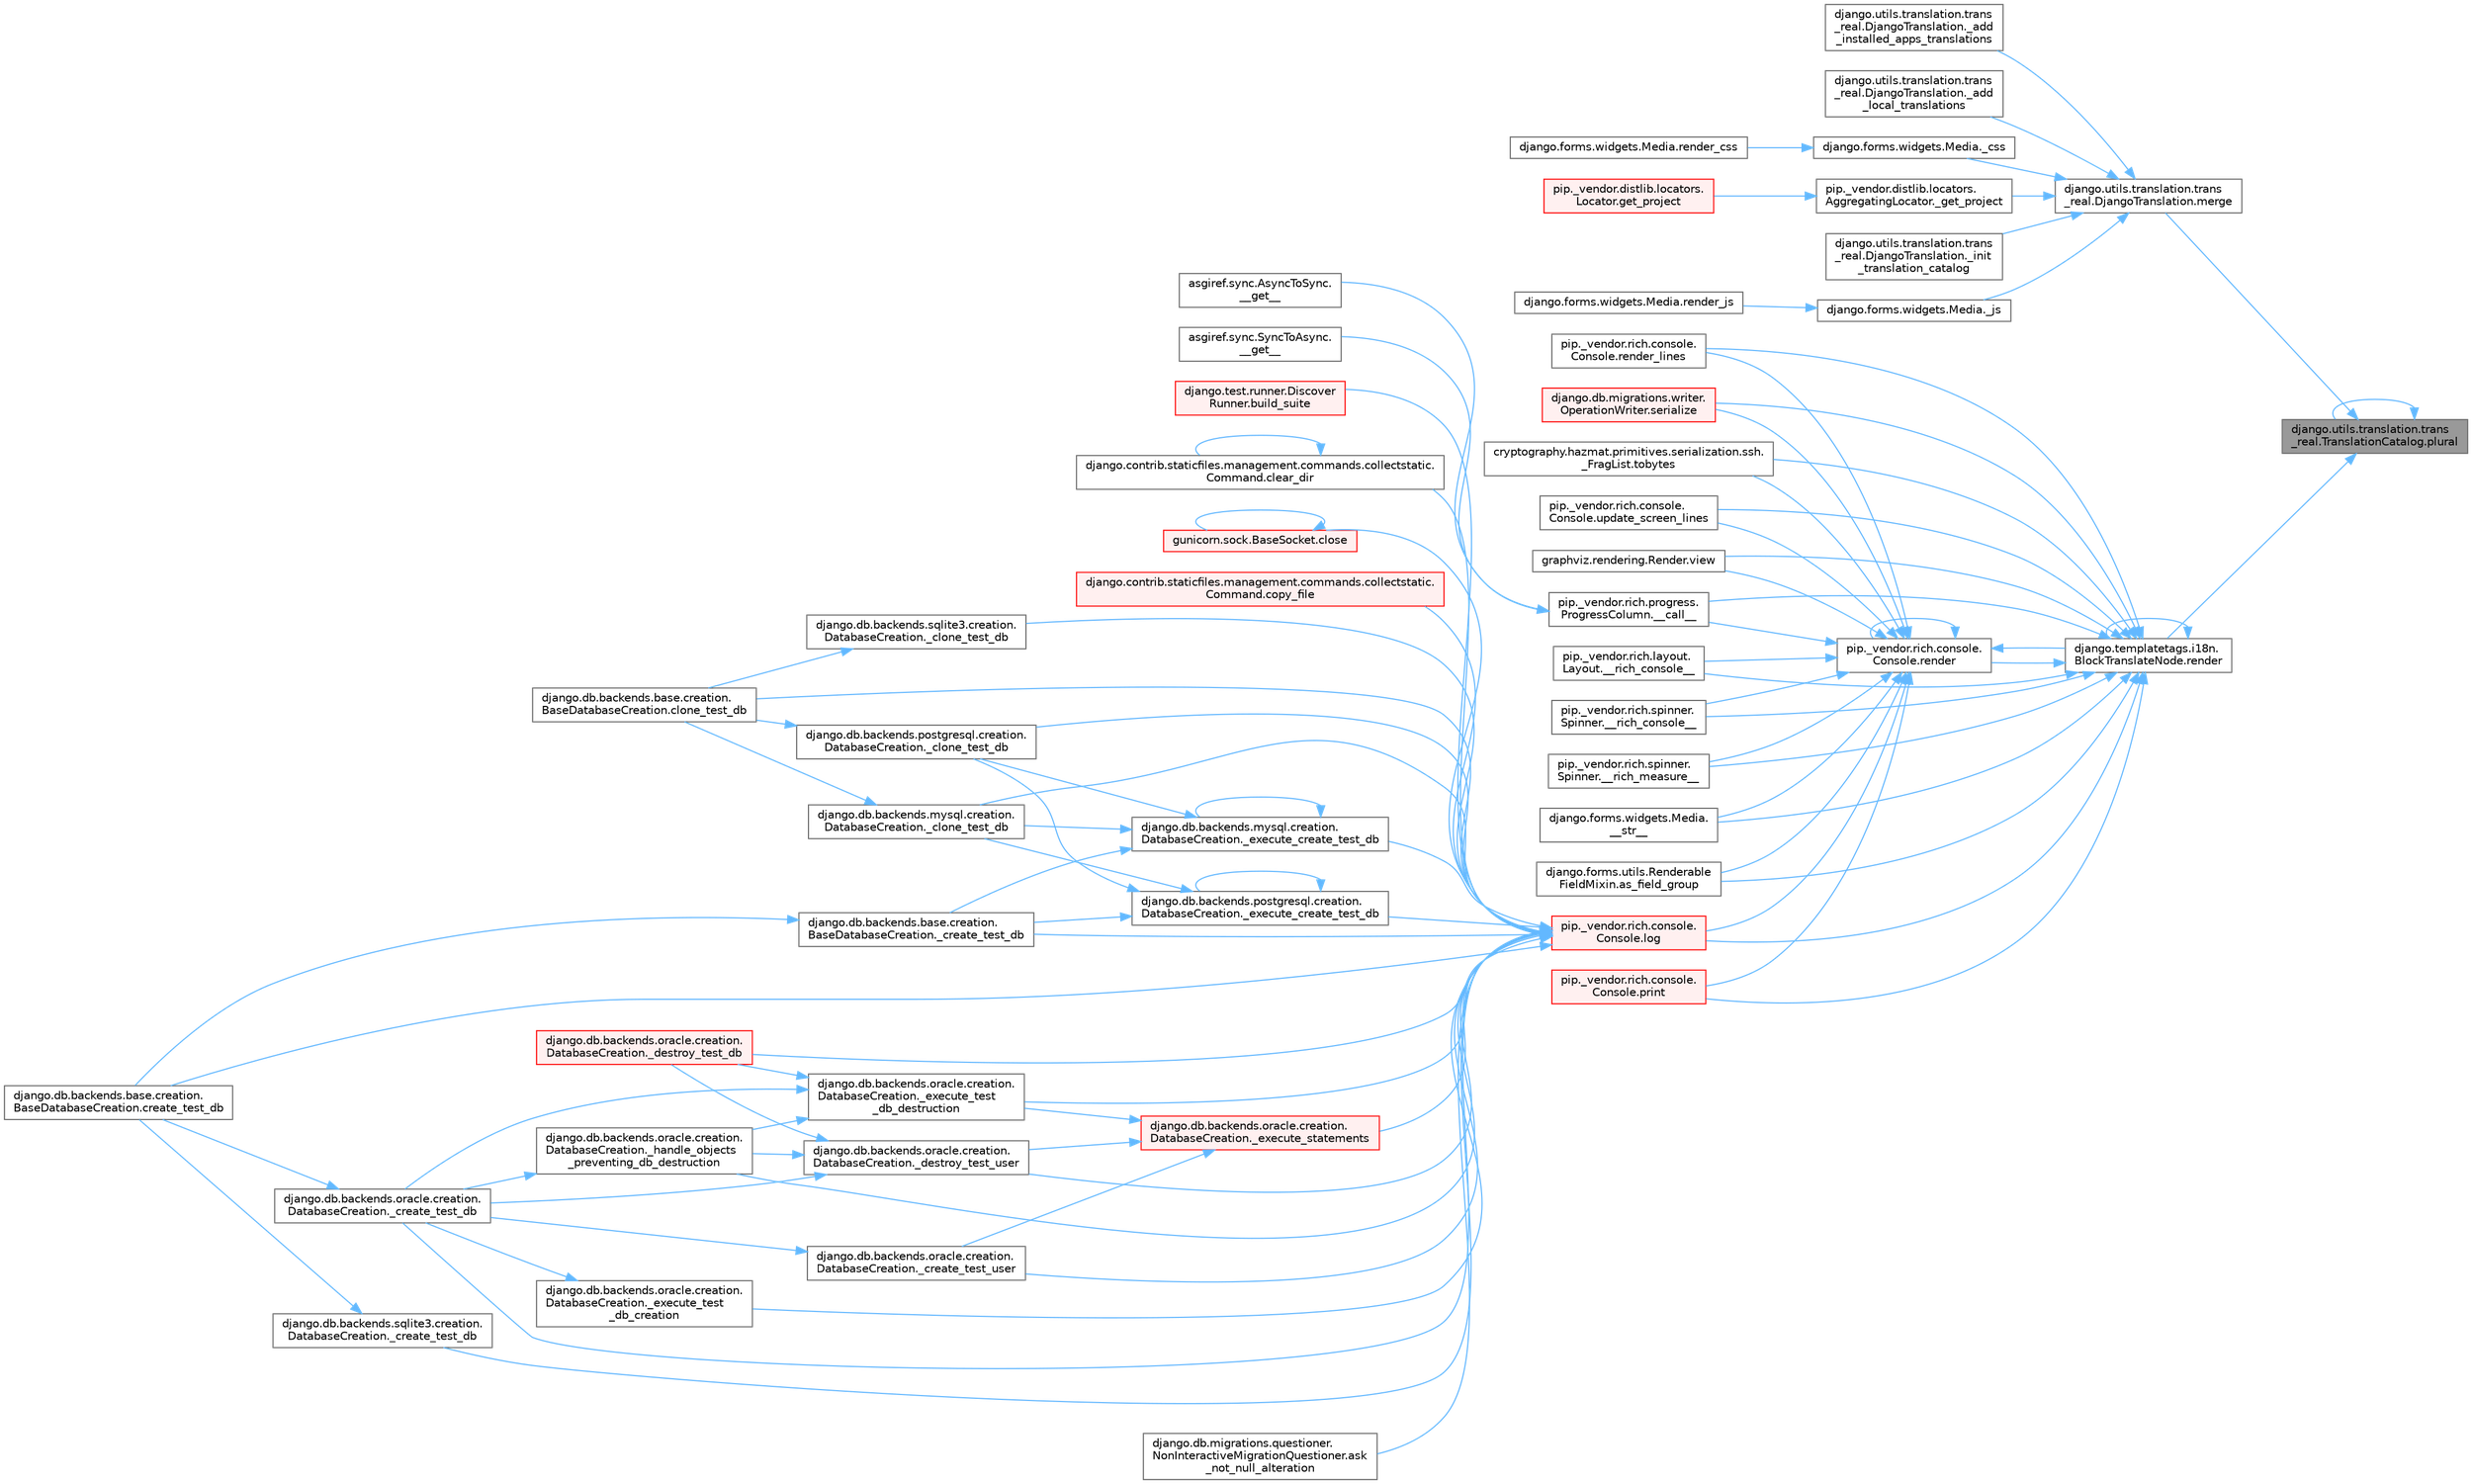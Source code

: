 digraph "django.utils.translation.trans_real.TranslationCatalog.plural"
{
 // LATEX_PDF_SIZE
  bgcolor="transparent";
  edge [fontname=Helvetica,fontsize=10,labelfontname=Helvetica,labelfontsize=10];
  node [fontname=Helvetica,fontsize=10,shape=box,height=0.2,width=0.4];
  rankdir="RL";
  Node1 [id="Node000001",label="django.utils.translation.trans\l_real.TranslationCatalog.plural",height=0.2,width=0.4,color="gray40", fillcolor="grey60", style="filled", fontcolor="black",tooltip=" "];
  Node1 -> Node2 [id="edge1_Node000001_Node000002",dir="back",color="steelblue1",style="solid",tooltip=" "];
  Node2 [id="Node000002",label="django.utils.translation.trans\l_real.DjangoTranslation.merge",height=0.2,width=0.4,color="grey40", fillcolor="white", style="filled",URL="$classdjango_1_1utils_1_1translation_1_1trans__real_1_1_django_translation.html#af7885f4e9dfdc1a9b2b255ffe0e105c3",tooltip=" "];
  Node2 -> Node3 [id="edge2_Node000002_Node000003",dir="back",color="steelblue1",style="solid",tooltip=" "];
  Node3 [id="Node000003",label="django.utils.translation.trans\l_real.DjangoTranslation._add\l_installed_apps_translations",height=0.2,width=0.4,color="grey40", fillcolor="white", style="filled",URL="$classdjango_1_1utils_1_1translation_1_1trans__real_1_1_django_translation.html#a5a47fc4853ec73246fdc076e9a87158e",tooltip=" "];
  Node2 -> Node4 [id="edge3_Node000002_Node000004",dir="back",color="steelblue1",style="solid",tooltip=" "];
  Node4 [id="Node000004",label="django.utils.translation.trans\l_real.DjangoTranslation._add\l_local_translations",height=0.2,width=0.4,color="grey40", fillcolor="white", style="filled",URL="$classdjango_1_1utils_1_1translation_1_1trans__real_1_1_django_translation.html#acbc786c0cc0819bcc2d7636689738435",tooltip=" "];
  Node2 -> Node5 [id="edge4_Node000002_Node000005",dir="back",color="steelblue1",style="solid",tooltip=" "];
  Node5 [id="Node000005",label="django.forms.widgets.Media._css",height=0.2,width=0.4,color="grey40", fillcolor="white", style="filled",URL="$classdjango_1_1forms_1_1widgets_1_1_media.html#a11d01297239b0eaf14760a135c8834c3",tooltip=" "];
  Node5 -> Node6 [id="edge5_Node000005_Node000006",dir="back",color="steelblue1",style="solid",tooltip=" "];
  Node6 [id="Node000006",label="django.forms.widgets.Media.render_css",height=0.2,width=0.4,color="grey40", fillcolor="white", style="filled",URL="$classdjango_1_1forms_1_1widgets_1_1_media.html#a9038b13f2ab02aa2863a32e39f41b272",tooltip=" "];
  Node2 -> Node7 [id="edge6_Node000002_Node000007",dir="back",color="steelblue1",style="solid",tooltip=" "];
  Node7 [id="Node000007",label="pip._vendor.distlib.locators.\lAggregatingLocator._get_project",height=0.2,width=0.4,color="grey40", fillcolor="white", style="filled",URL="$classpip_1_1__vendor_1_1distlib_1_1locators_1_1_aggregating_locator.html#a780437b5716944400153562bc0008b8c",tooltip=" "];
  Node7 -> Node8 [id="edge7_Node000007_Node000008",dir="back",color="steelblue1",style="solid",tooltip=" "];
  Node8 [id="Node000008",label="pip._vendor.distlib.locators.\lLocator.get_project",height=0.2,width=0.4,color="red", fillcolor="#FFF0F0", style="filled",URL="$classpip_1_1__vendor_1_1distlib_1_1locators_1_1_locator.html#a14b49f16a55d384842037850d5224ce8",tooltip=" "];
  Node2 -> Node3185 [id="edge8_Node000002_Node003185",dir="back",color="steelblue1",style="solid",tooltip=" "];
  Node3185 [id="Node003185",label="django.utils.translation.trans\l_real.DjangoTranslation._init\l_translation_catalog",height=0.2,width=0.4,color="grey40", fillcolor="white", style="filled",URL="$classdjango_1_1utils_1_1translation_1_1trans__real_1_1_django_translation.html#a39d36eebfcbb20e867abb1d0cb850d31",tooltip=" "];
  Node2 -> Node3186 [id="edge9_Node000002_Node003186",dir="back",color="steelblue1",style="solid",tooltip=" "];
  Node3186 [id="Node003186",label="django.forms.widgets.Media._js",height=0.2,width=0.4,color="grey40", fillcolor="white", style="filled",URL="$classdjango_1_1forms_1_1widgets_1_1_media.html#abdf337fa8a201c91276aa4ce5d9ded28",tooltip=" "];
  Node3186 -> Node3187 [id="edge10_Node003186_Node003187",dir="back",color="steelblue1",style="solid",tooltip=" "];
  Node3187 [id="Node003187",label="django.forms.widgets.Media.render_js",height=0.2,width=0.4,color="grey40", fillcolor="white", style="filled",URL="$classdjango_1_1forms_1_1widgets_1_1_media.html#a826a2c9273992cf8a9a132453218d6e3",tooltip=" "];
  Node1 -> Node1 [id="edge11_Node000001_Node000001",dir="back",color="steelblue1",style="solid",tooltip=" "];
  Node1 -> Node832 [id="edge12_Node000001_Node000832",dir="back",color="steelblue1",style="solid",tooltip=" "];
  Node832 [id="Node000832",label="django.templatetags.i18n.\lBlockTranslateNode.render",height=0.2,width=0.4,color="grey40", fillcolor="white", style="filled",URL="$classdjango_1_1templatetags_1_1i18n_1_1_block_translate_node.html#aaf05bebfd02c1c4b676387ada0357832",tooltip=" "];
  Node832 -> Node466 [id="edge13_Node000832_Node000466",dir="back",color="steelblue1",style="solid",tooltip=" "];
  Node466 [id="Node000466",label="pip._vendor.rich.progress.\lProgressColumn.__call__",height=0.2,width=0.4,color="grey40", fillcolor="white", style="filled",URL="$classpip_1_1__vendor_1_1rich_1_1progress_1_1_progress_column.html#ae0c399be74222f949edb0fa5324cf6ea",tooltip=" "];
  Node466 -> Node150 [id="edge14_Node000466_Node000150",dir="back",color="steelblue1",style="solid",tooltip=" "];
  Node150 [id="Node000150",label="asgiref.sync.AsyncToSync.\l__get__",height=0.2,width=0.4,color="grey40", fillcolor="white", style="filled",URL="$classasgiref_1_1sync_1_1_async_to_sync.html#a23e9ef7a73da98dad9e3f4e65846969b",tooltip=" "];
  Node466 -> Node151 [id="edge15_Node000466_Node000151",dir="back",color="steelblue1",style="solid",tooltip=" "];
  Node151 [id="Node000151",label="asgiref.sync.SyncToAsync.\l__get__",height=0.2,width=0.4,color="grey40", fillcolor="white", style="filled",URL="$classasgiref_1_1sync_1_1_sync_to_async.html#aebdfbe3f01079a529fd2f39810597381",tooltip=" "];
  Node832 -> Node467 [id="edge16_Node000832_Node000467",dir="back",color="steelblue1",style="solid",tooltip=" "];
  Node467 [id="Node000467",label="pip._vendor.rich.layout.\lLayout.__rich_console__",height=0.2,width=0.4,color="grey40", fillcolor="white", style="filled",URL="$classpip_1_1__vendor_1_1rich_1_1layout_1_1_layout.html#ac39cb3d17d2b0324ee1b0dada41a3ebd",tooltip=" "];
  Node832 -> Node468 [id="edge17_Node000832_Node000468",dir="back",color="steelblue1",style="solid",tooltip=" "];
  Node468 [id="Node000468",label="pip._vendor.rich.spinner.\lSpinner.__rich_console__",height=0.2,width=0.4,color="grey40", fillcolor="white", style="filled",URL="$classpip_1_1__vendor_1_1rich_1_1spinner_1_1_spinner.html#a6883d8dced19ac48d4dfc74f776357fd",tooltip=" "];
  Node832 -> Node469 [id="edge18_Node000832_Node000469",dir="back",color="steelblue1",style="solid",tooltip=" "];
  Node469 [id="Node000469",label="pip._vendor.rich.spinner.\lSpinner.__rich_measure__",height=0.2,width=0.4,color="grey40", fillcolor="white", style="filled",URL="$classpip_1_1__vendor_1_1rich_1_1spinner_1_1_spinner.html#a89745682c823c44a31bae8e8d07869f5",tooltip=" "];
  Node832 -> Node470 [id="edge19_Node000832_Node000470",dir="back",color="steelblue1",style="solid",tooltip=" "];
  Node470 [id="Node000470",label="django.forms.widgets.Media.\l__str__",height=0.2,width=0.4,color="grey40", fillcolor="white", style="filled",URL="$classdjango_1_1forms_1_1widgets_1_1_media.html#ae1651710548a7d9f14f036d035012d21",tooltip=" "];
  Node832 -> Node471 [id="edge20_Node000832_Node000471",dir="back",color="steelblue1",style="solid",tooltip=" "];
  Node471 [id="Node000471",label="django.forms.utils.Renderable\lFieldMixin.as_field_group",height=0.2,width=0.4,color="grey40", fillcolor="white", style="filled",URL="$classdjango_1_1forms_1_1utils_1_1_renderable_field_mixin.html#a1e9a1b4f790ea694431554267fd5d74c",tooltip=" "];
  Node832 -> Node472 [id="edge21_Node000832_Node000472",dir="back",color="steelblue1",style="solid",tooltip=" "];
  Node472 [id="Node000472",label="pip._vendor.rich.console.\lConsole.log",height=0.2,width=0.4,color="red", fillcolor="#FFF0F0", style="filled",URL="$classpip_1_1__vendor_1_1rich_1_1console_1_1_console.html#af9c77e39f9413fc2b134c60cfa23b0f1",tooltip=" "];
  Node472 -> Node473 [id="edge22_Node000472_Node000473",dir="back",color="steelblue1",style="solid",tooltip=" "];
  Node473 [id="Node000473",label="django.db.backends.mysql.creation.\lDatabaseCreation._clone_test_db",height=0.2,width=0.4,color="grey40", fillcolor="white", style="filled",URL="$classdjango_1_1db_1_1backends_1_1mysql_1_1creation_1_1_database_creation.html#ab4d99b6a9b6a81141d0fba9440d91619",tooltip=" "];
  Node473 -> Node474 [id="edge23_Node000473_Node000474",dir="back",color="steelblue1",style="solid",tooltip=" "];
  Node474 [id="Node000474",label="django.db.backends.base.creation.\lBaseDatabaseCreation.clone_test_db",height=0.2,width=0.4,color="grey40", fillcolor="white", style="filled",URL="$classdjango_1_1db_1_1backends_1_1base_1_1creation_1_1_base_database_creation.html#aa792ff2a6725c1020027c189ff967316",tooltip=" "];
  Node472 -> Node475 [id="edge24_Node000472_Node000475",dir="back",color="steelblue1",style="solid",tooltip=" "];
  Node475 [id="Node000475",label="django.db.backends.postgresql.creation.\lDatabaseCreation._clone_test_db",height=0.2,width=0.4,color="grey40", fillcolor="white", style="filled",URL="$classdjango_1_1db_1_1backends_1_1postgresql_1_1creation_1_1_database_creation.html#ab57e8a2ba94a8a4888fd435036b4c322",tooltip=" "];
  Node475 -> Node474 [id="edge25_Node000475_Node000474",dir="back",color="steelblue1",style="solid",tooltip=" "];
  Node472 -> Node476 [id="edge26_Node000472_Node000476",dir="back",color="steelblue1",style="solid",tooltip=" "];
  Node476 [id="Node000476",label="django.db.backends.sqlite3.creation.\lDatabaseCreation._clone_test_db",height=0.2,width=0.4,color="grey40", fillcolor="white", style="filled",URL="$classdjango_1_1db_1_1backends_1_1sqlite3_1_1creation_1_1_database_creation.html#a43a28bd11187e2b0677fd0be7643387b",tooltip=" "];
  Node476 -> Node474 [id="edge27_Node000476_Node000474",dir="back",color="steelblue1",style="solid",tooltip=" "];
  Node472 -> Node477 [id="edge28_Node000472_Node000477",dir="back",color="steelblue1",style="solid",tooltip=" "];
  Node477 [id="Node000477",label="django.db.backends.base.creation.\lBaseDatabaseCreation._create_test_db",height=0.2,width=0.4,color="grey40", fillcolor="white", style="filled",URL="$classdjango_1_1db_1_1backends_1_1base_1_1creation_1_1_base_database_creation.html#a3782aff49b95503af2f0e518a10dc22d",tooltip=" "];
  Node477 -> Node478 [id="edge29_Node000477_Node000478",dir="back",color="steelblue1",style="solid",tooltip=" "];
  Node478 [id="Node000478",label="django.db.backends.base.creation.\lBaseDatabaseCreation.create_test_db",height=0.2,width=0.4,color="grey40", fillcolor="white", style="filled",URL="$classdjango_1_1db_1_1backends_1_1base_1_1creation_1_1_base_database_creation.html#af6962208f3f5ffa10ab9acf501090181",tooltip=" "];
  Node472 -> Node479 [id="edge30_Node000472_Node000479",dir="back",color="steelblue1",style="solid",tooltip=" "];
  Node479 [id="Node000479",label="django.db.backends.oracle.creation.\lDatabaseCreation._create_test_db",height=0.2,width=0.4,color="grey40", fillcolor="white", style="filled",URL="$classdjango_1_1db_1_1backends_1_1oracle_1_1creation_1_1_database_creation.html#aea03f2099a0f6691226755c6b60c133f",tooltip=" "];
  Node479 -> Node478 [id="edge31_Node000479_Node000478",dir="back",color="steelblue1",style="solid",tooltip=" "];
  Node472 -> Node480 [id="edge32_Node000472_Node000480",dir="back",color="steelblue1",style="solid",tooltip=" "];
  Node480 [id="Node000480",label="django.db.backends.sqlite3.creation.\lDatabaseCreation._create_test_db",height=0.2,width=0.4,color="grey40", fillcolor="white", style="filled",URL="$classdjango_1_1db_1_1backends_1_1sqlite3_1_1creation_1_1_database_creation.html#a67d2c057a1e604f78b379e63cd6bff28",tooltip=" "];
  Node480 -> Node478 [id="edge33_Node000480_Node000478",dir="back",color="steelblue1",style="solid",tooltip=" "];
  Node472 -> Node481 [id="edge34_Node000472_Node000481",dir="back",color="steelblue1",style="solid",tooltip=" "];
  Node481 [id="Node000481",label="django.db.backends.oracle.creation.\lDatabaseCreation._create_test_user",height=0.2,width=0.4,color="grey40", fillcolor="white", style="filled",URL="$classdjango_1_1db_1_1backends_1_1oracle_1_1creation_1_1_database_creation.html#a59ea754a7f0af2c6d24086c033e1a0dd",tooltip=" "];
  Node481 -> Node479 [id="edge35_Node000481_Node000479",dir="back",color="steelblue1",style="solid",tooltip=" "];
  Node472 -> Node482 [id="edge36_Node000472_Node000482",dir="back",color="steelblue1",style="solid",tooltip=" "];
  Node482 [id="Node000482",label="django.db.backends.oracle.creation.\lDatabaseCreation._destroy_test_db",height=0.2,width=0.4,color="red", fillcolor="#FFF0F0", style="filled",URL="$classdjango_1_1db_1_1backends_1_1oracle_1_1creation_1_1_database_creation.html#a08dd28500eb796fba820014d705845e1",tooltip=" "];
  Node472 -> Node484 [id="edge37_Node000472_Node000484",dir="back",color="steelblue1",style="solid",tooltip=" "];
  Node484 [id="Node000484",label="django.db.backends.oracle.creation.\lDatabaseCreation._destroy_test_user",height=0.2,width=0.4,color="grey40", fillcolor="white", style="filled",URL="$classdjango_1_1db_1_1backends_1_1oracle_1_1creation_1_1_database_creation.html#ac5b566d811b2dcccb9c6c125486ec8b9",tooltip=" "];
  Node484 -> Node479 [id="edge38_Node000484_Node000479",dir="back",color="steelblue1",style="solid",tooltip=" "];
  Node484 -> Node482 [id="edge39_Node000484_Node000482",dir="back",color="steelblue1",style="solid",tooltip=" "];
  Node484 -> Node485 [id="edge40_Node000484_Node000485",dir="back",color="steelblue1",style="solid",tooltip=" "];
  Node485 [id="Node000485",label="django.db.backends.oracle.creation.\lDatabaseCreation._handle_objects\l_preventing_db_destruction",height=0.2,width=0.4,color="grey40", fillcolor="white", style="filled",URL="$classdjango_1_1db_1_1backends_1_1oracle_1_1creation_1_1_database_creation.html#a1c37c804f0a89dbadda5bc9fd5b601af",tooltip=" "];
  Node485 -> Node479 [id="edge41_Node000485_Node000479",dir="back",color="steelblue1",style="solid",tooltip=" "];
  Node472 -> Node486 [id="edge42_Node000472_Node000486",dir="back",color="steelblue1",style="solid",tooltip=" "];
  Node486 [id="Node000486",label="django.db.backends.mysql.creation.\lDatabaseCreation._execute_create_test_db",height=0.2,width=0.4,color="grey40", fillcolor="white", style="filled",URL="$classdjango_1_1db_1_1backends_1_1mysql_1_1creation_1_1_database_creation.html#ab42ab74c9087be175aad845aec9d4160",tooltip=" "];
  Node486 -> Node473 [id="edge43_Node000486_Node000473",dir="back",color="steelblue1",style="solid",tooltip=" "];
  Node486 -> Node475 [id="edge44_Node000486_Node000475",dir="back",color="steelblue1",style="solid",tooltip=" "];
  Node486 -> Node477 [id="edge45_Node000486_Node000477",dir="back",color="steelblue1",style="solid",tooltip=" "];
  Node486 -> Node486 [id="edge46_Node000486_Node000486",dir="back",color="steelblue1",style="solid",tooltip=" "];
  Node472 -> Node487 [id="edge47_Node000472_Node000487",dir="back",color="steelblue1",style="solid",tooltip=" "];
  Node487 [id="Node000487",label="django.db.backends.postgresql.creation.\lDatabaseCreation._execute_create_test_db",height=0.2,width=0.4,color="grey40", fillcolor="white", style="filled",URL="$classdjango_1_1db_1_1backends_1_1postgresql_1_1creation_1_1_database_creation.html#a8c9e9502a3370ff7f46e7982b1ace1ec",tooltip=" "];
  Node487 -> Node473 [id="edge48_Node000487_Node000473",dir="back",color="steelblue1",style="solid",tooltip=" "];
  Node487 -> Node475 [id="edge49_Node000487_Node000475",dir="back",color="steelblue1",style="solid",tooltip=" "];
  Node487 -> Node477 [id="edge50_Node000487_Node000477",dir="back",color="steelblue1",style="solid",tooltip=" "];
  Node487 -> Node487 [id="edge51_Node000487_Node000487",dir="back",color="steelblue1",style="solid",tooltip=" "];
  Node472 -> Node488 [id="edge52_Node000472_Node000488",dir="back",color="steelblue1",style="solid",tooltip=" "];
  Node488 [id="Node000488",label="django.db.backends.oracle.creation.\lDatabaseCreation._execute_statements",height=0.2,width=0.4,color="red", fillcolor="#FFF0F0", style="filled",URL="$classdjango_1_1db_1_1backends_1_1oracle_1_1creation_1_1_database_creation.html#a40f0a887cb7b18753bb057b12ede6de5",tooltip=" "];
  Node488 -> Node481 [id="edge53_Node000488_Node000481",dir="back",color="steelblue1",style="solid",tooltip=" "];
  Node488 -> Node484 [id="edge54_Node000488_Node000484",dir="back",color="steelblue1",style="solid",tooltip=" "];
  Node488 -> Node491 [id="edge55_Node000488_Node000491",dir="back",color="steelblue1",style="solid",tooltip=" "];
  Node491 [id="Node000491",label="django.db.backends.oracle.creation.\lDatabaseCreation._execute_test\l_db_destruction",height=0.2,width=0.4,color="grey40", fillcolor="white", style="filled",URL="$classdjango_1_1db_1_1backends_1_1oracle_1_1creation_1_1_database_creation.html#a122c68cb1495e4c1a5c9c6a8f61ea46f",tooltip=" "];
  Node491 -> Node479 [id="edge56_Node000491_Node000479",dir="back",color="steelblue1",style="solid",tooltip=" "];
  Node491 -> Node482 [id="edge57_Node000491_Node000482",dir="back",color="steelblue1",style="solid",tooltip=" "];
  Node491 -> Node485 [id="edge58_Node000491_Node000485",dir="back",color="steelblue1",style="solid",tooltip=" "];
  Node472 -> Node490 [id="edge59_Node000472_Node000490",dir="back",color="steelblue1",style="solid",tooltip=" "];
  Node490 [id="Node000490",label="django.db.backends.oracle.creation.\lDatabaseCreation._execute_test\l_db_creation",height=0.2,width=0.4,color="grey40", fillcolor="white", style="filled",URL="$classdjango_1_1db_1_1backends_1_1oracle_1_1creation_1_1_database_creation.html#a66d037f8286d396a98cf6ad2a5b9f25f",tooltip=" "];
  Node490 -> Node479 [id="edge60_Node000490_Node000479",dir="back",color="steelblue1",style="solid",tooltip=" "];
  Node472 -> Node491 [id="edge61_Node000472_Node000491",dir="back",color="steelblue1",style="solid",tooltip=" "];
  Node472 -> Node485 [id="edge62_Node000472_Node000485",dir="back",color="steelblue1",style="solid",tooltip=" "];
  Node472 -> Node492 [id="edge63_Node000472_Node000492",dir="back",color="steelblue1",style="solid",tooltip=" "];
  Node492 [id="Node000492",label="django.db.migrations.questioner.\lNonInteractiveMigrationQuestioner.ask\l_not_null_alteration",height=0.2,width=0.4,color="grey40", fillcolor="white", style="filled",URL="$classdjango_1_1db_1_1migrations_1_1questioner_1_1_non_interactive_migration_questioner.html#a8e2e9dcddaff9a58581a3bdfbc87136f",tooltip=" "];
  Node472 -> Node493 [id="edge64_Node000472_Node000493",dir="back",color="steelblue1",style="solid",tooltip=" "];
  Node493 [id="Node000493",label="django.test.runner.Discover\lRunner.build_suite",height=0.2,width=0.4,color="red", fillcolor="#FFF0F0", style="filled",URL="$classdjango_1_1test_1_1runner_1_1_discover_runner.html#a59c1b9e138786179fdbfce3ab15bf2c8",tooltip=" "];
  Node472 -> Node495 [id="edge65_Node000472_Node000495",dir="back",color="steelblue1",style="solid",tooltip=" "];
  Node495 [id="Node000495",label="django.contrib.staticfiles.management.commands.collectstatic.\lCommand.clear_dir",height=0.2,width=0.4,color="grey40", fillcolor="white", style="filled",URL="$classdjango_1_1contrib_1_1staticfiles_1_1management_1_1commands_1_1collectstatic_1_1_command.html#a2974077448bb3e1203a0c82350976399",tooltip=" "];
  Node495 -> Node495 [id="edge66_Node000495_Node000495",dir="back",color="steelblue1",style="solid",tooltip=" "];
  Node472 -> Node474 [id="edge67_Node000472_Node000474",dir="back",color="steelblue1",style="solid",tooltip=" "];
  Node472 -> Node496 [id="edge68_Node000472_Node000496",dir="back",color="steelblue1",style="solid",tooltip=" "];
  Node496 [id="Node000496",label="gunicorn.sock.BaseSocket.close",height=0.2,width=0.4,color="red", fillcolor="#FFF0F0", style="filled",URL="$classgunicorn_1_1sock_1_1_base_socket.html#af2002e81bf30cc8c6614f9568af6ef06",tooltip=" "];
  Node496 -> Node496 [id="edge69_Node000496_Node000496",dir="back",color="steelblue1",style="solid",tooltip=" "];
  Node472 -> Node2413 [id="edge70_Node000472_Node002413",dir="back",color="steelblue1",style="solid",tooltip=" "];
  Node2413 [id="Node002413",label="django.contrib.staticfiles.management.commands.collectstatic.\lCommand.copy_file",height=0.2,width=0.4,color="red", fillcolor="#FFF0F0", style="filled",URL="$classdjango_1_1contrib_1_1staticfiles_1_1management_1_1commands_1_1collectstatic_1_1_command.html#aa1d53e284649215d968d4bb505fb4d4b",tooltip=" "];
  Node472 -> Node478 [id="edge71_Node000472_Node000478",dir="back",color="steelblue1",style="solid",tooltip=" "];
  Node832 -> Node678 [id="edge72_Node000832_Node000678",dir="back",color="steelblue1",style="solid",tooltip=" "];
  Node678 [id="Node000678",label="pip._vendor.rich.console.\lConsole.print",height=0.2,width=0.4,color="red", fillcolor="#FFF0F0", style="filled",URL="$classpip_1_1__vendor_1_1rich_1_1console_1_1_console.html#af954370cdbb49236b597f2c11064549d",tooltip=" "];
  Node832 -> Node832 [id="edge73_Node000832_Node000832",dir="back",color="steelblue1",style="solid",tooltip=" "];
  Node832 -> Node833 [id="edge74_Node000832_Node000833",dir="back",color="steelblue1",style="solid",tooltip=" "];
  Node833 [id="Node000833",label="pip._vendor.rich.console.\lConsole.render",height=0.2,width=0.4,color="grey40", fillcolor="white", style="filled",URL="$classpip_1_1__vendor_1_1rich_1_1console_1_1_console.html#a9551b8254c573105adde80622393a938",tooltip=" "];
  Node833 -> Node466 [id="edge75_Node000833_Node000466",dir="back",color="steelblue1",style="solid",tooltip=" "];
  Node833 -> Node467 [id="edge76_Node000833_Node000467",dir="back",color="steelblue1",style="solid",tooltip=" "];
  Node833 -> Node468 [id="edge77_Node000833_Node000468",dir="back",color="steelblue1",style="solid",tooltip=" "];
  Node833 -> Node469 [id="edge78_Node000833_Node000469",dir="back",color="steelblue1",style="solid",tooltip=" "];
  Node833 -> Node470 [id="edge79_Node000833_Node000470",dir="back",color="steelblue1",style="solid",tooltip=" "];
  Node833 -> Node471 [id="edge80_Node000833_Node000471",dir="back",color="steelblue1",style="solid",tooltip=" "];
  Node833 -> Node472 [id="edge81_Node000833_Node000472",dir="back",color="steelblue1",style="solid",tooltip=" "];
  Node833 -> Node678 [id="edge82_Node000833_Node000678",dir="back",color="steelblue1",style="solid",tooltip=" "];
  Node833 -> Node832 [id="edge83_Node000833_Node000832",dir="back",color="steelblue1",style="solid",tooltip=" "];
  Node833 -> Node833 [id="edge84_Node000833_Node000833",dir="back",color="steelblue1",style="solid",tooltip=" "];
  Node833 -> Node834 [id="edge85_Node000833_Node000834",dir="back",color="steelblue1",style="solid",tooltip=" "];
  Node834 [id="Node000834",label="pip._vendor.rich.console.\lConsole.render_lines",height=0.2,width=0.4,color="grey40", fillcolor="white", style="filled",URL="$classpip_1_1__vendor_1_1rich_1_1console_1_1_console.html#a5818808a49db20c5bee6986425f96f14",tooltip=" "];
  Node833 -> Node835 [id="edge86_Node000833_Node000835",dir="back",color="steelblue1",style="solid",tooltip=" "];
  Node835 [id="Node000835",label="django.db.migrations.writer.\lOperationWriter.serialize",height=0.2,width=0.4,color="red", fillcolor="#FFF0F0", style="filled",URL="$classdjango_1_1db_1_1migrations_1_1writer_1_1_operation_writer.html#a866e8d13e1c54a35d74e9a6b0383b2f8",tooltip=" "];
  Node833 -> Node888 [id="edge87_Node000833_Node000888",dir="back",color="steelblue1",style="solid",tooltip=" "];
  Node888 [id="Node000888",label="cryptography.hazmat.primitives.serialization.ssh.\l_FragList.tobytes",height=0.2,width=0.4,color="grey40", fillcolor="white", style="filled",URL="$classcryptography_1_1hazmat_1_1primitives_1_1serialization_1_1ssh_1_1___frag_list.html#a195dd4e7c741624829a13af53fa3de38",tooltip=" "];
  Node833 -> Node889 [id="edge88_Node000833_Node000889",dir="back",color="steelblue1",style="solid",tooltip=" "];
  Node889 [id="Node000889",label="pip._vendor.rich.console.\lConsole.update_screen_lines",height=0.2,width=0.4,color="grey40", fillcolor="white", style="filled",URL="$classpip_1_1__vendor_1_1rich_1_1console_1_1_console.html#a21cfe5af86ec7533f23d45fe2969817e",tooltip=" "];
  Node833 -> Node890 [id="edge89_Node000833_Node000890",dir="back",color="steelblue1",style="solid",tooltip=" "];
  Node890 [id="Node000890",label="graphviz.rendering.Render.view",height=0.2,width=0.4,color="grey40", fillcolor="white", style="filled",URL="$classgraphviz_1_1rendering_1_1_render.html#a53169c422996b9a7e92b5580c13914e2",tooltip=" "];
  Node832 -> Node834 [id="edge90_Node000832_Node000834",dir="back",color="steelblue1",style="solid",tooltip=" "];
  Node832 -> Node835 [id="edge91_Node000832_Node000835",dir="back",color="steelblue1",style="solid",tooltip=" "];
  Node832 -> Node888 [id="edge92_Node000832_Node000888",dir="back",color="steelblue1",style="solid",tooltip=" "];
  Node832 -> Node889 [id="edge93_Node000832_Node000889",dir="back",color="steelblue1",style="solid",tooltip=" "];
  Node832 -> Node890 [id="edge94_Node000832_Node000890",dir="back",color="steelblue1",style="solid",tooltip=" "];
}
